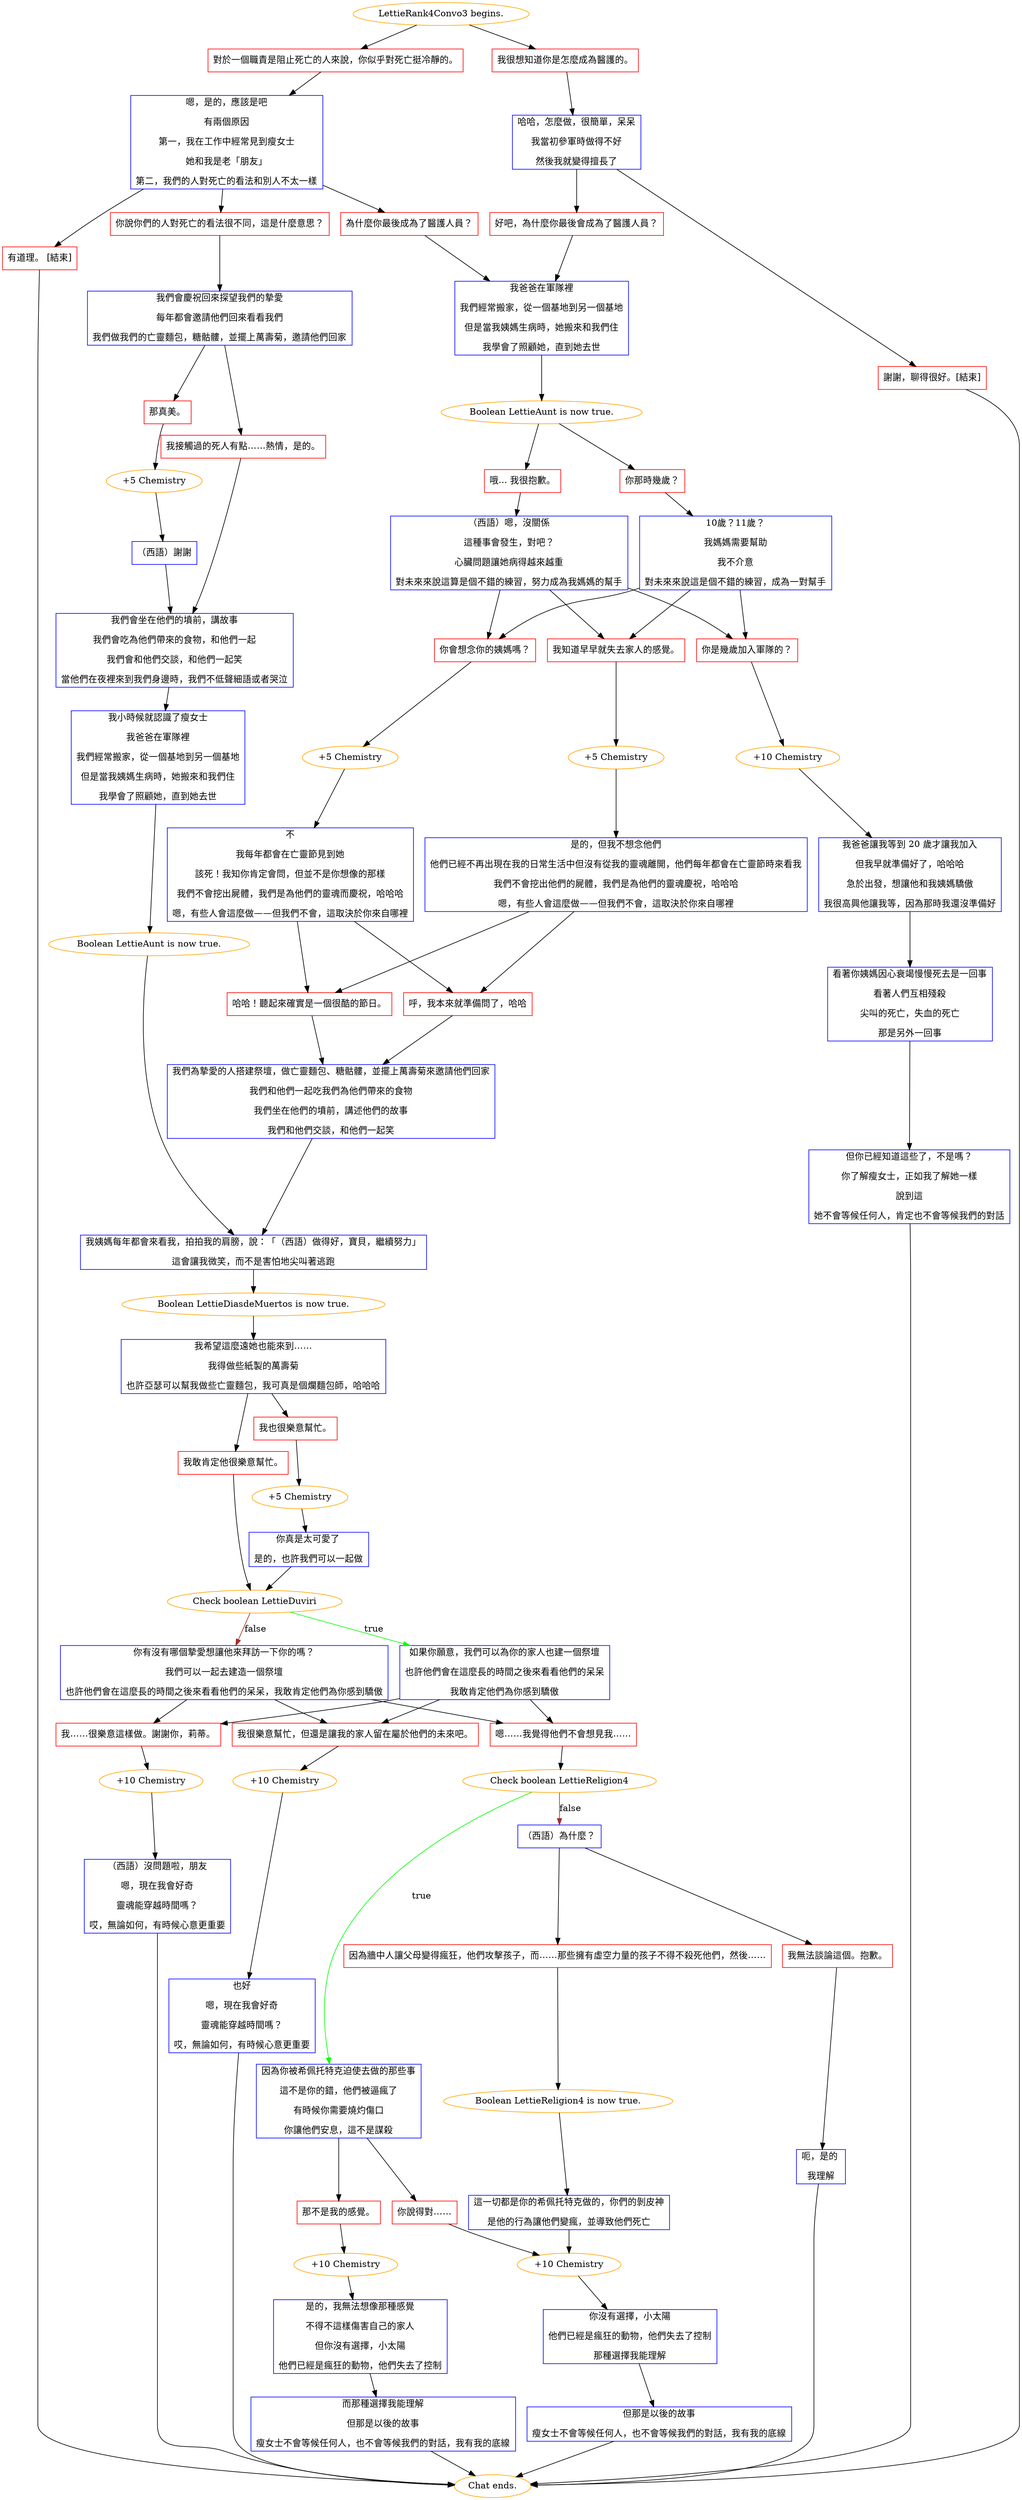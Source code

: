 digraph {
	"LettieRank4Convo3 begins." [color=orange];
		"LettieRank4Convo3 begins." -> j4251526289;
		"LettieRank4Convo3 begins." -> j1596460637;
	j4251526289 [label="對於一個職責是阻止死亡的人來說，你似乎對死亡挺冷靜的。",shape=box,color=red];
		j4251526289 -> j2533927795;
	j1596460637 [label="我很想知道你是怎麼成為醫護的。",shape=box,color=red];
		j1596460637 -> j2474798526;
	j2533927795 [label="嗯，是的，應該是吧
有兩個原因
第一，我在工作中經常見到瘦女士
她和我是老「朋友」
第二，我們的人對死亡的看法和別人不太一樣",shape=box,color=blue];
		j2533927795 -> j2162757846;
		j2533927795 -> j2890669058;
		j2533927795 -> j669679989;
	j2474798526 [label="哈哈，怎麼做，很簡單，呆呆
我當初參軍時做得不好
然後我就變得擅長了",shape=box,color=blue];
		j2474798526 -> j3557528918;
		j2474798526 -> j2860129178;
	j2162757846 [label="你說你們的人對死亡的看法很不同，這是什麼意思？",shape=box,color=red];
		j2162757846 -> j3621066002;
	j2890669058 [label="為什麼你最後成為了醫護人員？",shape=box,color=red];
		j2890669058 -> j442083749;
	j669679989 [label="有道理。 [結束]",shape=box,color=red];
		j669679989 -> "Chat ends.";
	j3557528918 [label="好吧，為什麼你最後會成為了醫護人員？",shape=box,color=red];
		j3557528918 -> j442083749;
	j2860129178 [label="謝謝，聊得很好。[結束]",shape=box,color=red];
		j2860129178 -> "Chat ends.";
	j3621066002 [label="我們會慶祝回來探望我們的摯愛
每年都會邀請他們回來看看我們
我們做我們的亡靈麵包，糖骷髏，並擺上萬壽菊，邀請他們回家",shape=box,color=blue];
		j3621066002 -> j4249679898;
		j3621066002 -> j3504005430;
	j442083749 [label="我爸爸在軍隊裡
我們經常搬家，從一個基地到另一個基地
但是當我姨媽生病時，她搬來和我們住
我學會了照顧她，直到她去世",shape=box,color=blue];
		j442083749 -> j2985861959;
	"Chat ends." [color=orange];
	j4249679898 [label="我接觸過的死人有點……熱情，是的。",shape=box,color=red];
		j4249679898 -> j2467579366;
	j3504005430 [label="那真美。",shape=box,color=red];
		j3504005430 -> j1344031419;
	j2985861959 [label="Boolean LettieAunt is now true.",color=orange];
		j2985861959 -> j1863854280;
		j2985861959 -> j2339713653;
	j2467579366 [label="我們會坐在他們的墳前，講故事
我們會吃為他們帶來的食物，和他們一起
我們會和他們交談，和他們一起笑
當他們在夜裡來到我們身邊時，我們不低聲細語或者哭泣",shape=box,color=blue];
		j2467579366 -> j2960244845;
	j1344031419 [label="+5 Chemistry",color=orange];
		j1344031419 -> j2946536947;
	j1863854280 [label="哦... 我很抱歉。",shape=box,color=red];
		j1863854280 -> j460539889;
	j2339713653 [label="你那時幾歲？",shape=box,color=red];
		j2339713653 -> j366901701;
	j2960244845 [label="我小時候就認識了瘦女士
我爸爸在軍隊裡
我們經常搬家，從一個基地到另一個基地
但是當我姨媽生病時，她搬來和我們住
我學會了照顧她，直到她去世",shape=box,color=blue];
		j2960244845 -> j2000785551;
	j2946536947 [label="（西語）謝謝",shape=box,color=blue];
		j2946536947 -> j2467579366;
	j460539889 [label="（西語）嗯，沒關係
這種事會發生，對吧？
心臟問題讓她病得越來越重
對未來來說這算是個不錯的練習，努力成為我媽媽的幫手",shape=box,color=blue];
		j460539889 -> j1283213701;
		j460539889 -> j585473631;
		j460539889 -> j549902145;
	j366901701 [label="10歲？11歲？
我媽媽需要幫助
我不介意
對未來來說這是個不錯的練習，成為一對幫手",shape=box,color=blue];
		j366901701 -> j1283213701;
		j366901701 -> j585473631;
		j366901701 -> j549902145;
	j2000785551 [label="Boolean LettieAunt is now true.",color=orange];
		j2000785551 -> j2647690493;
	j1283213701 [label="你會想念你的姨媽嗎？",shape=box,color=red];
		j1283213701 -> j1651491153;
	j585473631 [label="我知道早早就失去家人的感覺。",shape=box,color=red];
		j585473631 -> j154588169;
	j549902145 [label="你是幾歲加入軍隊的？",shape=box,color=red];
		j549902145 -> j1768968584;
	j2647690493 [label="我姨媽每年都會來看我，拍拍我的肩膀，說：「（西語）做得好，寶貝，繼續努力」
這會讓我微笑，而不是害怕地尖叫著逃跑",shape=box,color=blue];
		j2647690493 -> j3330834254;
	j1651491153 [label="+5 Chemistry",color=orange];
		j1651491153 -> j2885967154;
	j154588169 [label="+5 Chemistry",color=orange];
		j154588169 -> j186260697;
	j1768968584 [label="+10 Chemistry",color=orange];
		j1768968584 -> j2026927964;
	j3330834254 [label="Boolean LettieDiasdeMuertos is now true.",color=orange];
		j3330834254 -> j1033170283;
	j2885967154 [label="不
我每年都會在亡靈節見到她
該死！我知你肯定會問，但並不是你想像的那樣
我們不會挖出屍體，我們是為他們的靈魂而慶祝，哈哈哈
嗯，有些人會這麼做——但我們不會，這取決於你來自哪裡",shape=box,color=blue];
		j2885967154 -> j3661360320;
		j2885967154 -> j1791551573;
	j186260697 [label="是的，但我不想念他們
他們已經不再出現在我的日常生活中但沒有從我的靈魂離開，他們每年都會在亡靈節時來看我
我們不會挖出他們的屍體，我們是為他們的靈魂慶祝，哈哈哈
嗯，有些人會這麼做——但我們不會，這取決於你來自哪裡",shape=box,color=blue];
		j186260697 -> j3661360320;
		j186260697 -> j1791551573;
	j2026927964 [label="我爸爸讓我等到 20 歲才讓我加入
但我早就準備好了，哈哈哈
急於出發，想讓他和我姨媽驕傲
我很高興他讓我等，因為那時我還沒準備好",shape=box,color=blue];
		j2026927964 -> j2605991940;
	j1033170283 [label="我希望這麼遠她也能來到……
我得做些紙製的萬壽菊
也許亞瑟可以幫我做些亡靈麵包，我可真是個爛麵包師，哈哈哈",shape=box,color=blue];
		j1033170283 -> j3005281695;
		j1033170283 -> j1560544432;
	j3661360320 [label="呼，我本來就準備問了，哈哈",shape=box,color=red];
		j3661360320 -> j1201322190;
	j1791551573 [label="哈哈！聽起來確實是一個很酷的節日。",shape=box,color=red];
		j1791551573 -> j1201322190;
	j2605991940 [label="看著你姨媽因心衰竭慢慢死去是一回事
看著人們互相殘殺
尖叫的死亡，失血的死亡
那是另外一回事",shape=box,color=blue];
		j2605991940 -> j3022277692;
	j3005281695 [label="我敢肯定他很樂意幫忙。",shape=box,color=red];
		j3005281695 -> j3018346605;
	j1560544432 [label="我也很樂意幫忙。",shape=box,color=red];
		j1560544432 -> j922611291;
	j1201322190 [label="我們為摯愛的人搭建祭壇，做亡靈麵包、糖骷髏，並擺上萬壽菊來邀請他們回家
我們和他們一起吃我們為他們帶來的食物
我們坐在他們的墳前，講述他們的故事
我們和他們交談，和他們一起笑",shape=box,color=blue];
		j1201322190 -> j2647690493;
	j3022277692 [label="但你已經知道這些了，不是嗎？
你了解瘦女士，正如我了解她一樣
說到這
她不會等候任何人，肯定也不會等候我們的對話",shape=box,color=blue];
		j3022277692 -> "Chat ends.";
	j3018346605 [label="Check boolean LettieDuviri",color=orange];
		j3018346605 -> j3944972549 [label=true,color=green];
		j3018346605 -> j2455518206 [label=false,color=brown];
	j922611291 [label="+5 Chemistry",color=orange];
		j922611291 -> j2607493365;
	j3944972549 [label="如果你願意，我們可以為你的家人也建一個祭壇
也許他們會在這麼長的時間之後來看看他們的呆呆
我敢肯定他們為你感到驕傲",shape=box,color=blue];
		j3944972549 -> j2639210917;
		j3944972549 -> j695460285;
		j3944972549 -> j813350135;
	j2455518206 [label="你有沒有哪個摯愛想讓他來拜訪一下你的嗎？
我們可以一起去建造一個祭壇
也許他們會在這麼長的時間之後來看看他們的呆呆，我敢肯定他們為你感到驕傲",shape=box,color=blue];
		j2455518206 -> j2639210917;
		j2455518206 -> j695460285;
		j2455518206 -> j813350135;
	j2607493365 [label="你真是太可愛了 
是的，也許我們可以一起做",shape=box,color=blue];
		j2607493365 -> j3018346605;
	j2639210917 [label="我……很樂意這樣做。謝謝你，莉蒂。",shape=box,color=red];
		j2639210917 -> j3204172601;
	j695460285 [label="我很樂意幫忙，但還是讓我的家人留在屬於他們的未來吧。",shape=box,color=red];
		j695460285 -> j2259847212;
	j813350135 [label="嗯……我覺得他們不會想見我……",shape=box,color=red];
		j813350135 -> j4115334670;
	j3204172601 [label="+10 Chemistry",color=orange];
		j3204172601 -> j2689741192;
	j2259847212 [label="+10 Chemistry",color=orange];
		j2259847212 -> j2783916358;
	j4115334670 [label="Check boolean LettieReligion4",color=orange];
		j4115334670 -> j1306515097 [label=true,color=green];
		j4115334670 -> j616740880 [label=false,color=brown];
	j2689741192 [label="（西語）沒問題啦，朋友
嗯，現在我會好奇
靈魂能穿越時間嗎？
哎，無論如何，有時候心意更重要",shape=box,color=blue];
		j2689741192 -> "Chat ends.";
	j2783916358 [label="也好
嗯，現在我會好奇
靈魂能穿越時間嗎？
哎，無論如何，有時候心意更重要",shape=box,color=blue];
		j2783916358 -> "Chat ends.";
	j1306515097 [label="因為你被希佩托特克迫使去做的那些事
這不是你的錯，他們被逼瘋了
有時候你需要燒灼傷口
你讓他們安息，這不是謀殺",shape=box,color=blue];
		j1306515097 -> j3512008837;
		j1306515097 -> j3655928563;
	j616740880 [label="（西語）為什麼？",shape=box,color=blue];
		j616740880 -> j2451328859;
		j616740880 -> j3049584705;
	j3512008837 [label="那不是我的感覺。",shape=box,color=red];
		j3512008837 -> j3710182336;
	j3655928563 [label="你說得對……",shape=box,color=red];
		j3655928563 -> j3722115863;
	j2451328859 [label="因為牆中人讓父母變得瘋狂，他們攻擊孩子，而……那些擁有虛空力量的孩子不得不殺死他們，然後……",shape=box,color=red];
		j2451328859 -> j4077107894;
	j3049584705 [label="我無法談論這個。抱歉。",shape=box,color=red];
		j3049584705 -> j4121551220;
	j3710182336 [label="+10 Chemistry",color=orange];
		j3710182336 -> j2718041444;
	j3722115863 [label="+10 Chemistry",color=orange];
		j3722115863 -> j1178027190;
	j4077107894 [label="Boolean LettieReligion4 is now true.",color=orange];
		j4077107894 -> j3113734011;
	j4121551220 [label="呃，是的 
我理解",shape=box,color=blue];
		j4121551220 -> "Chat ends.";
	j2718041444 [label="是的，我無法想像那種感覺
不得不這樣傷害自己的家人
但你沒有選擇，小太陽
他們已經是瘋狂的動物，他們失去了控制",shape=box,color=blue];
		j2718041444 -> j2120147576;
	j1178027190 [label="你沒有選擇，小太陽
他們已經是瘋狂的動物，他們失去了控制
那種選擇我能理解",shape=box,color=blue];
		j1178027190 -> j1469971009;
	j3113734011 [label="這一切都是你的希佩托特克做的，你們的剝皮神
是他的行為讓他們變瘋，並導致他們死亡",shape=box,color=blue];
		j3113734011 -> j3722115863;
	j2120147576 [label="而那種選擇我能理解
但那是以後的故事
瘦女士不會等候任何人，也不會等候我們的對話，我有我的底線",shape=box,color=blue];
		j2120147576 -> "Chat ends.";
	j1469971009 [label="但那是以後的故事
瘦女士不會等候任何人，也不會等候我們的對話，我有我的底線",shape=box,color=blue];
		j1469971009 -> "Chat ends.";
}